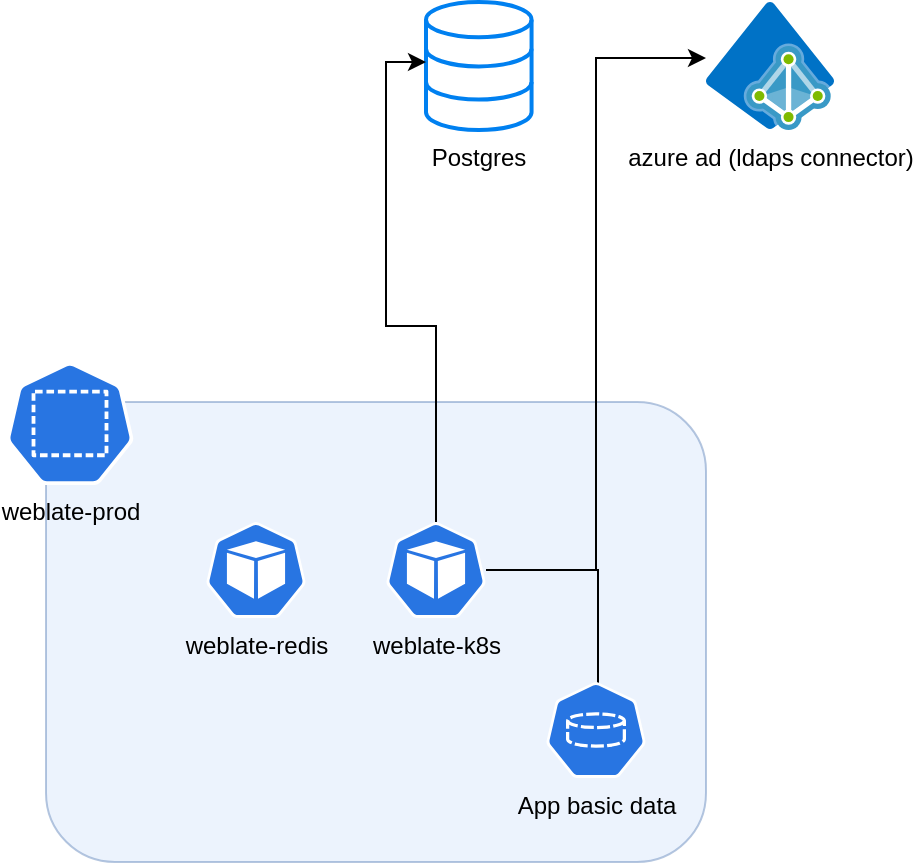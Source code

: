 <mxfile version="12.6.7" type="github">
  <diagram id="jbEALhOgkWal1XQhPFOV" name="Page-1">
    <mxGraphModel dx="868" dy="489" grid="1" gridSize="10" guides="1" tooltips="1" connect="1" arrows="1" fold="1" page="1" pageScale="1" pageWidth="1100" pageHeight="850" math="0" shadow="0">
      <root>
        <mxCell id="0"/>
        <mxCell id="1" parent="0"/>
        <mxCell id="PQB0gIy3SyEiNjIAX_FZ-16" value="" style="rounded=1;whiteSpace=wrap;html=1;fillColor=#dae8fc;strokeColor=#6c8ebf;gradientColor=none;opacity=50;" vertex="1" parent="1">
          <mxGeometry x="110" y="290" width="330" height="230" as="geometry"/>
        </mxCell>
        <mxCell id="PQB0gIy3SyEiNjIAX_FZ-1" value="Postgres" style="html=1;verticalLabelPosition=bottom;align=center;labelBackgroundColor=#ffffff;verticalAlign=top;strokeWidth=2;strokeColor=#0080F0;shadow=0;dashed=0;shape=mxgraph.ios7.icons.data;aspect=fixed;" vertex="1" parent="1">
          <mxGeometry x="300" y="90" width="52.78" height="64" as="geometry"/>
        </mxCell>
        <mxCell id="PQB0gIy3SyEiNjIAX_FZ-3" value="&lt;div&gt;weblate-prod&lt;/div&gt;" style="html=1;dashed=0;whitespace=wrap;fillColor=#2875E2;strokeColor=#ffffff;points=[[0.005,0.63,0],[0.1,0.2,0],[0.9,0.2,0],[0.5,0,0],[0.995,0.63,0],[0.72,0.99,0],[0.5,1,0],[0.28,0.99,0]];shape=mxgraph.kubernetes.icon;prIcon=ns;aspect=fixed;verticalAlign=top;horizontal=1;labelPosition=center;verticalLabelPosition=bottom;align=center;" vertex="1" parent="1">
          <mxGeometry x="90" y="270" width="64" height="61.44" as="geometry"/>
        </mxCell>
        <mxCell id="PQB0gIy3SyEiNjIAX_FZ-11" style="edgeStyle=orthogonalEdgeStyle;rounded=0;orthogonalLoop=1;jettySize=auto;html=1;entryX=0;entryY=0.469;entryDx=0;entryDy=0;entryPerimeter=0;" edge="1" parent="1" source="PQB0gIy3SyEiNjIAX_FZ-4" target="PQB0gIy3SyEiNjIAX_FZ-1">
          <mxGeometry relative="1" as="geometry"/>
        </mxCell>
        <mxCell id="PQB0gIy3SyEiNjIAX_FZ-12" style="edgeStyle=orthogonalEdgeStyle;rounded=0;orthogonalLoop=1;jettySize=auto;html=1;entryX=0;entryY=0.438;entryDx=0;entryDy=0;entryPerimeter=0;" edge="1" parent="1" source="PQB0gIy3SyEiNjIAX_FZ-4" target="PQB0gIy3SyEiNjIAX_FZ-7">
          <mxGeometry relative="1" as="geometry"/>
        </mxCell>
        <mxCell id="PQB0gIy3SyEiNjIAX_FZ-14" style="edgeStyle=orthogonalEdgeStyle;rounded=0;orthogonalLoop=1;jettySize=auto;html=1;entryX=0.52;entryY=0.271;entryDx=0;entryDy=0;entryPerimeter=0;" edge="1" parent="1" source="PQB0gIy3SyEiNjIAX_FZ-4" target="PQB0gIy3SyEiNjIAX_FZ-13">
          <mxGeometry relative="1" as="geometry"/>
        </mxCell>
        <mxCell id="PQB0gIy3SyEiNjIAX_FZ-4" value="weblate-k8s" style="html=1;dashed=0;whitespace=wrap;fillColor=#2875E2;strokeColor=#ffffff;points=[[0.005,0.63,0],[0.1,0.2,0],[0.9,0.2,0],[0.5,0,0],[0.995,0.63,0],[0.72,0.99,0],[0.5,1,0],[0.28,0.99,0]];shape=mxgraph.kubernetes.icon;prIcon=pod;labelPosition=center;verticalLabelPosition=bottom;align=center;verticalAlign=top;" vertex="1" parent="1">
          <mxGeometry x="280" y="350" width="50" height="48" as="geometry"/>
        </mxCell>
        <mxCell id="PQB0gIy3SyEiNjIAX_FZ-5" value="weblate-redis" style="html=1;dashed=0;whitespace=wrap;fillColor=#2875E2;strokeColor=#ffffff;points=[[0.005,0.63,0],[0.1,0.2,0],[0.9,0.2,0],[0.5,0,0],[0.995,0.63,0],[0.72,0.99,0],[0.5,1,0],[0.28,0.99,0]];shape=mxgraph.kubernetes.icon;prIcon=pod;labelPosition=center;verticalLabelPosition=bottom;align=center;verticalAlign=top;" vertex="1" parent="1">
          <mxGeometry x="190" y="350" width="50" height="48" as="geometry"/>
        </mxCell>
        <mxCell id="PQB0gIy3SyEiNjIAX_FZ-7" value="&lt;div&gt;azure ad (ldaps connector)&lt;/div&gt;" style="aspect=fixed;html=1;points=[];align=center;image;fontSize=12;image=img/lib/mscae/Azure_AD_Domain_Services.svg;" vertex="1" parent="1">
          <mxGeometry x="440" y="90" width="64" height="64" as="geometry"/>
        </mxCell>
        <mxCell id="PQB0gIy3SyEiNjIAX_FZ-13" value="App basic data" style="html=1;dashed=0;whitespace=wrap;fillColor=#2875E2;strokeColor=#ffffff;points=[[0.005,0.63,0],[0.1,0.2,0],[0.9,0.2,0],[0.5,0,0],[0.995,0.63,0],[0.72,0.99,0],[0.5,1,0],[0.28,0.99,0]];shape=mxgraph.kubernetes.icon;prIcon=pvc;labelPosition=center;verticalLabelPosition=bottom;align=center;verticalAlign=top;" vertex="1" parent="1">
          <mxGeometry x="360" y="430" width="50" height="48" as="geometry"/>
        </mxCell>
      </root>
    </mxGraphModel>
  </diagram>
</mxfile>
